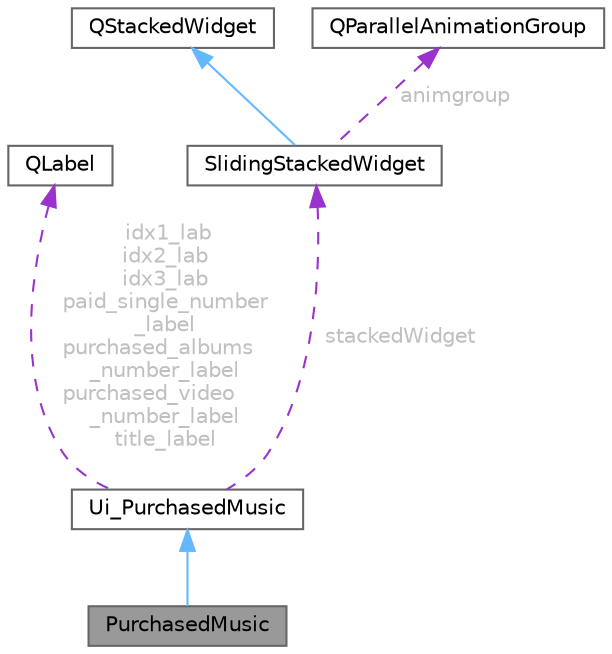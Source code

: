 digraph "PurchasedMusic"
{
 // LATEX_PDF_SIZE
  bgcolor="transparent";
  edge [fontname=Helvetica,fontsize=10,labelfontname=Helvetica,labelfontsize=10];
  node [fontname=Helvetica,fontsize=10,shape=box,height=0.2,width=0.4];
  Node1 [id="Node000001",label="PurchasedMusic",height=0.2,width=0.4,color="gray40", fillcolor="grey60", style="filled", fontcolor="black",tooltip=" "];
  Node2 -> Node1 [id="edge1_Node000001_Node000002",dir="back",color="steelblue1",style="solid",tooltip=" "];
  Node2 [id="Node000002",label="Ui_PurchasedMusic",height=0.2,width=0.4,color="gray40", fillcolor="white", style="filled",URL="$class_ui___purchased_music.html",tooltip=" "];
  Node3 -> Node2 [id="edge2_Node000002_Node000003",dir="back",color="darkorchid3",style="dashed",tooltip=" ",label=" idx1_lab\nidx2_lab\nidx3_lab\npaid_single_number\l_label\npurchased_albums\l_number_label\npurchased_video\l_number_label\ntitle_label",fontcolor="grey" ];
  Node3 [id="Node000003",label="QLabel",height=0.2,width=0.4,color="gray40", fillcolor="white", style="filled",URL="$class_q_label.html",tooltip="标签控件类"];
  Node4 -> Node2 [id="edge3_Node000002_Node000004",dir="back",color="darkorchid3",style="dashed",tooltip=" ",label=" stackedWidget",fontcolor="grey" ];
  Node4 [id="Node000004",label="SlidingStackedWidget",height=0.2,width=0.4,color="gray40", fillcolor="white", style="filled",URL="$class_sliding_stacked_widget.html",tooltip="自定义堆栈窗口类，继承自 QStackedWidget，支持页面滑动动画"];
  Node5 -> Node4 [id="edge4_Node000004_Node000005",dir="back",color="steelblue1",style="solid",tooltip=" "];
  Node5 [id="Node000005",label="QStackedWidget",height=0.2,width=0.4,color="gray40", fillcolor="white", style="filled",tooltip=" "];
  Node6 -> Node4 [id="edge5_Node000004_Node000006",dir="back",color="darkorchid3",style="dashed",tooltip=" ",label=" animgroup",fontcolor="grey" ];
  Node6 [id="Node000006",label="QParallelAnimationGroup",height=0.2,width=0.4,color="gray40", fillcolor="white", style="filled",URL="$class_q_parallel_animation_group.html",tooltip="并行动画组类"];
}

